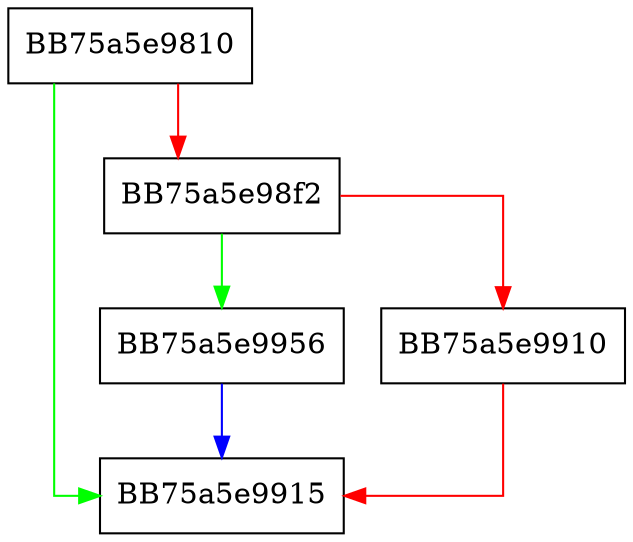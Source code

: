 digraph NotifyInternalAttributes {
  node [shape="box"];
  graph [splines=ortho];
  BB75a5e9810 -> BB75a5e9915 [color="green"];
  BB75a5e9810 -> BB75a5e98f2 [color="red"];
  BB75a5e98f2 -> BB75a5e9956 [color="green"];
  BB75a5e98f2 -> BB75a5e9910 [color="red"];
  BB75a5e9910 -> BB75a5e9915 [color="red"];
  BB75a5e9956 -> BB75a5e9915 [color="blue"];
}
